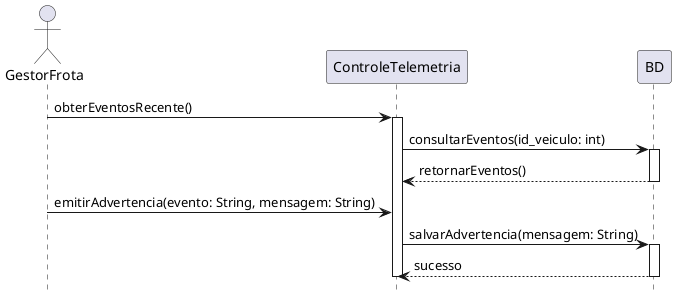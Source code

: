 @startuml "Corrigir ou Advertir Motoristas"
hide footbox

actor GestorFrota as gestor_ator
participant ControleTelemetria as controle_telemetria
participant BD as bd

gestor_ator -> controle_telemetria: obterEventosRecente()
activate controle_telemetria

controle_telemetria -> bd: consultarEventos(id_veiculo: int)
activate bd

bd --> controle_telemetria: retornarEventos()
deactivate bd

gestor_ator -> controle_telemetria: emitirAdvertencia(evento: String, mensagem: String)
controle_telemetria -> bd: salvarAdvertencia(mensagem: String)
activate bd

bd --> controle_telemetria: sucesso

deactivate bd

deactivate controle_telemetria
@enduml
